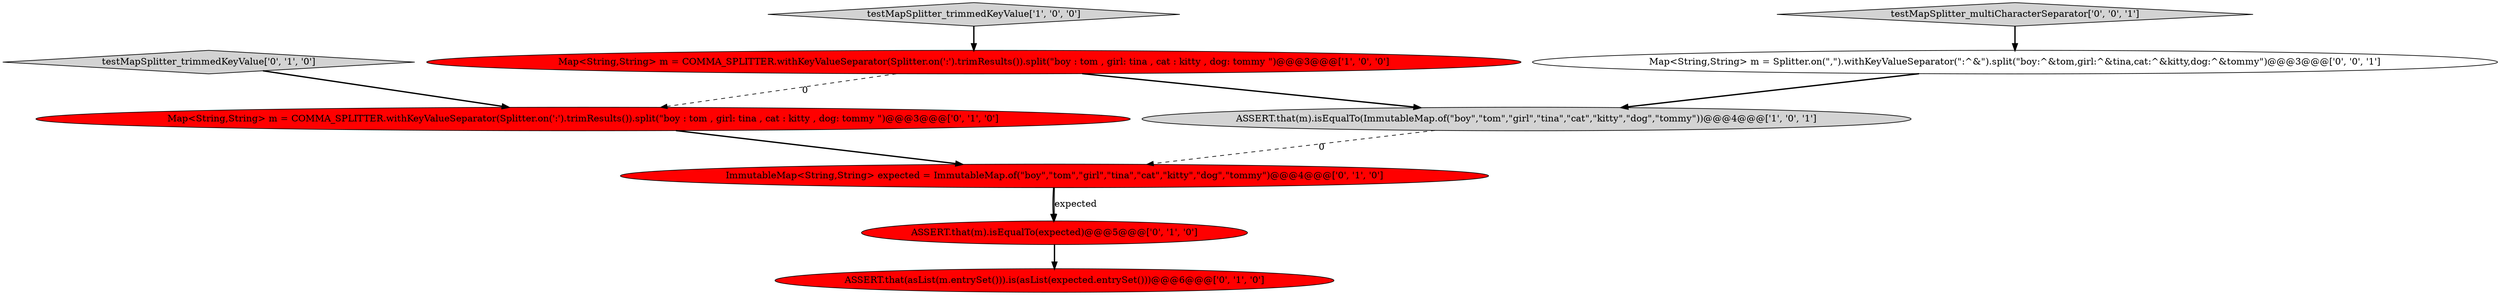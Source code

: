digraph {
1 [style = filled, label = "testMapSplitter_trimmedKeyValue['1', '0', '0']", fillcolor = lightgray, shape = diamond image = "AAA0AAABBB1BBB"];
0 [style = filled, label = "Map<String,String> m = COMMA_SPLITTER.withKeyValueSeparator(Splitter.on(':').trimResults()).split(\"boy : tom , girl: tina , cat : kitty , dog: tommy \")@@@3@@@['1', '0', '0']", fillcolor = red, shape = ellipse image = "AAA1AAABBB1BBB"];
3 [style = filled, label = "ImmutableMap<String,String> expected = ImmutableMap.of(\"boy\",\"tom\",\"girl\",\"tina\",\"cat\",\"kitty\",\"dog\",\"tommy\")@@@4@@@['0', '1', '0']", fillcolor = red, shape = ellipse image = "AAA1AAABBB2BBB"];
4 [style = filled, label = "ASSERT.that(m).isEqualTo(expected)@@@5@@@['0', '1', '0']", fillcolor = red, shape = ellipse image = "AAA1AAABBB2BBB"];
5 [style = filled, label = "Map<String,String> m = COMMA_SPLITTER.withKeyValueSeparator(Splitter.on(':').trimResults()).split(\"boy : tom , girl: tina , cat : kitty , dog: tommy \")@@@3@@@['0', '1', '0']", fillcolor = red, shape = ellipse image = "AAA1AAABBB2BBB"];
8 [style = filled, label = "testMapSplitter_multiCharacterSeparator['0', '0', '1']", fillcolor = lightgray, shape = diamond image = "AAA0AAABBB3BBB"];
7 [style = filled, label = "testMapSplitter_trimmedKeyValue['0', '1', '0']", fillcolor = lightgray, shape = diamond image = "AAA0AAABBB2BBB"];
9 [style = filled, label = "Map<String,String> m = Splitter.on(\",\").withKeyValueSeparator(\":^&\").split(\"boy:^&tom,girl:^&tina,cat:^&kitty,dog:^&tommy\")@@@3@@@['0', '0', '1']", fillcolor = white, shape = ellipse image = "AAA0AAABBB3BBB"];
2 [style = filled, label = "ASSERT.that(m).isEqualTo(ImmutableMap.of(\"boy\",\"tom\",\"girl\",\"tina\",\"cat\",\"kitty\",\"dog\",\"tommy\"))@@@4@@@['1', '0', '1']", fillcolor = lightgray, shape = ellipse image = "AAA0AAABBB1BBB"];
6 [style = filled, label = "ASSERT.that(asList(m.entrySet())).is(asList(expected.entrySet()))@@@6@@@['0', '1', '0']", fillcolor = red, shape = ellipse image = "AAA1AAABBB2BBB"];
5->3 [style = bold, label=""];
7->5 [style = bold, label=""];
1->0 [style = bold, label=""];
0->5 [style = dashed, label="0"];
2->3 [style = dashed, label="0"];
4->6 [style = bold, label=""];
3->4 [style = bold, label=""];
9->2 [style = bold, label=""];
0->2 [style = bold, label=""];
8->9 [style = bold, label=""];
3->4 [style = solid, label="expected"];
}
